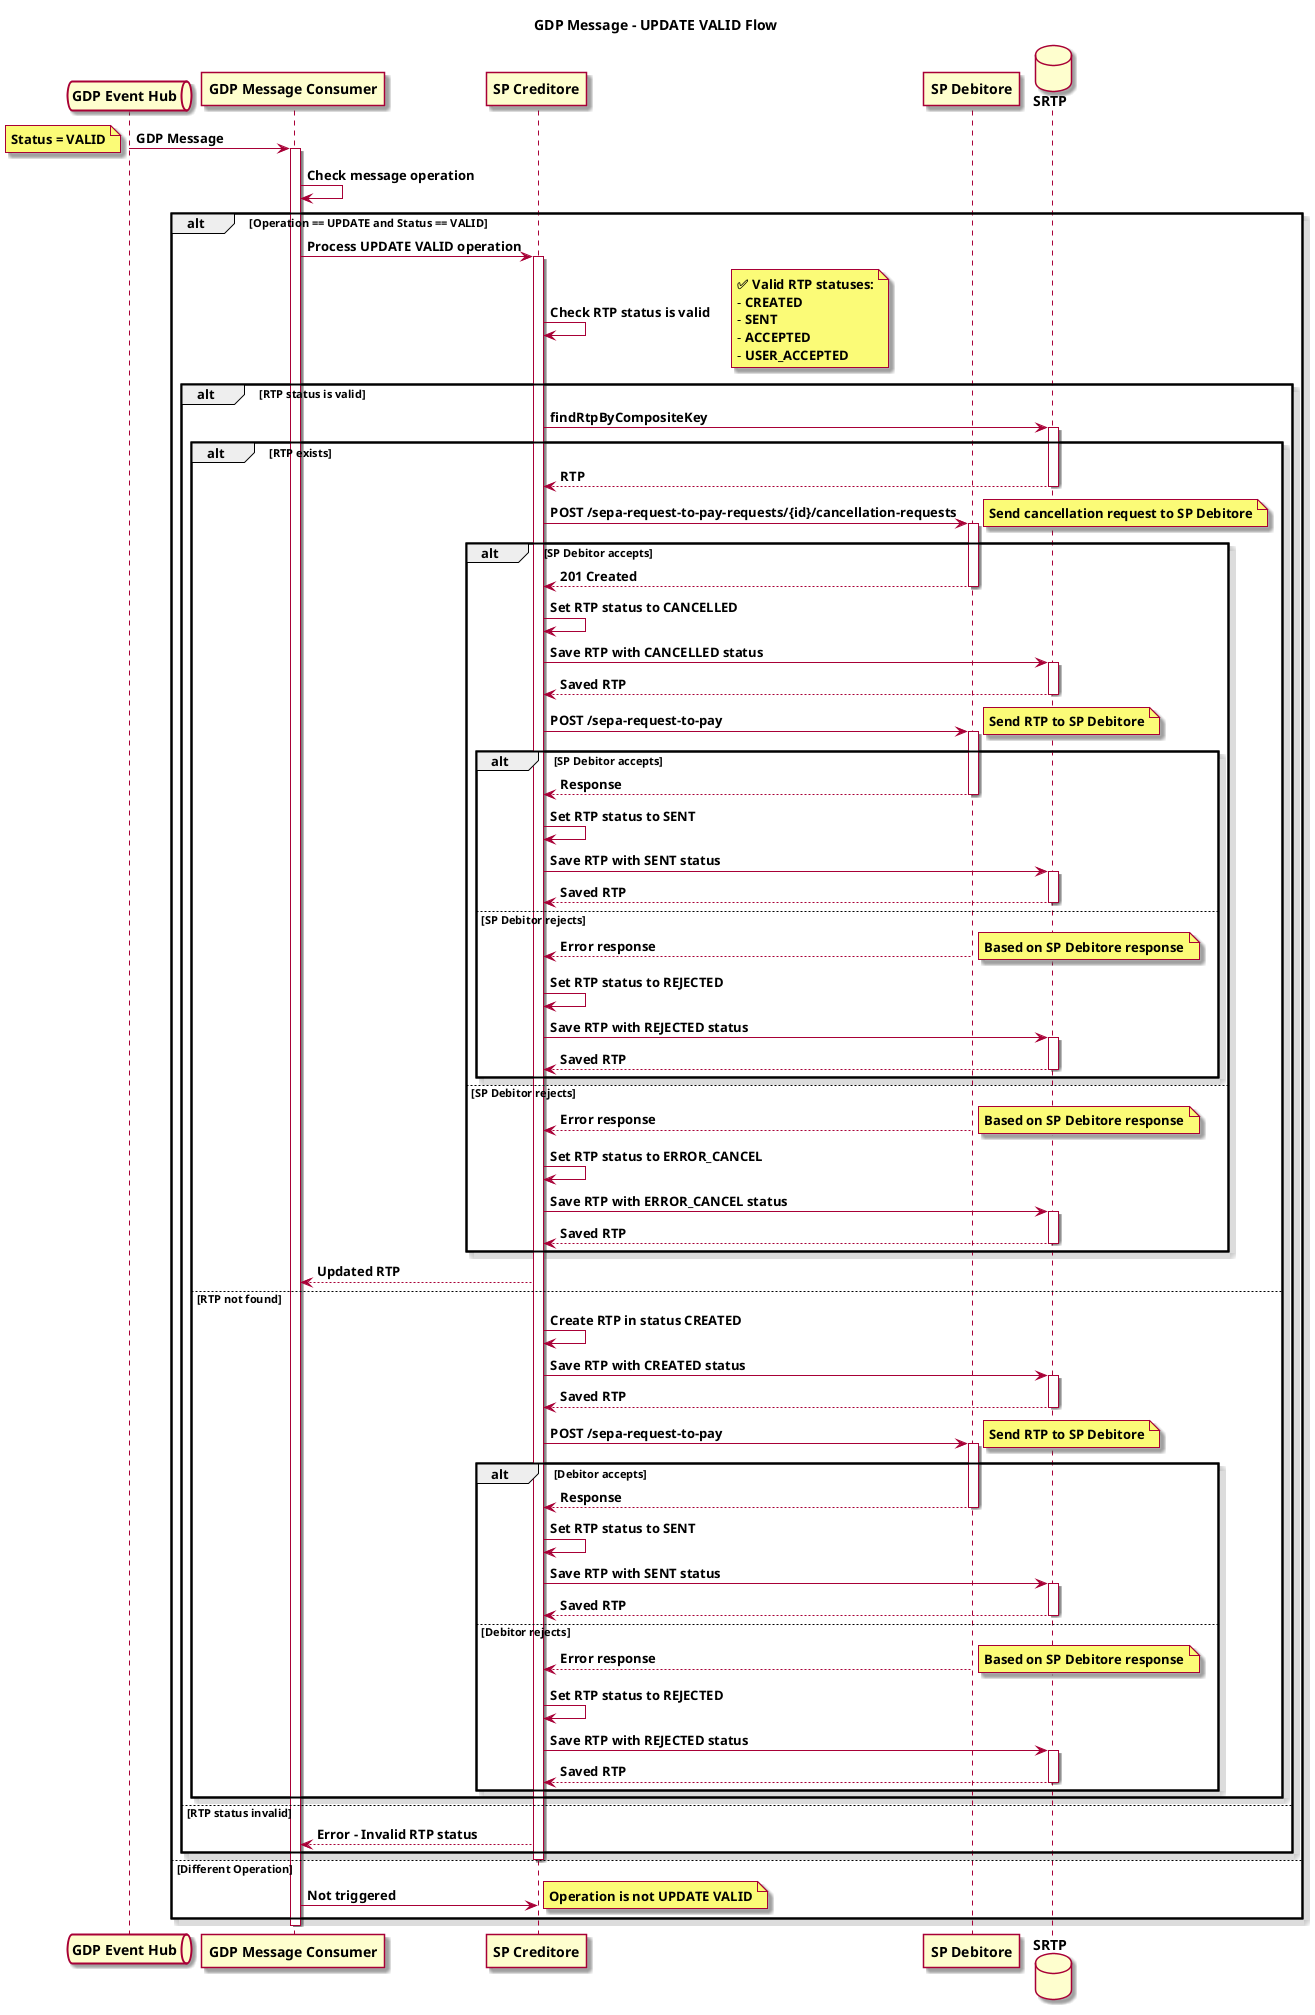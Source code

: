 @startuml
skin rose
title **GDP Message – UPDATE VALID Flow**

queue "**GDP Event Hub**" as Queue
participant "**GDP Message Consumer**" as Consumer
participant "**SP Creditore**" as SPC
participant "**SP Debitore**" as SPD
database "**SRTP**" as SRTP

Queue -> Consumer: **GDP Message**
note left: **Status = VALID**

activate Consumer
Consumer -> Consumer: **Check message operation**

alt **Operation == UPDATE and Status == VALID**
  Consumer -> SPC: **Process UPDATE VALID operation**
  activate SPC

  SPC -> SPC: **Check RTP status is valid**
  note right
    **✅ Valid RTP statuses:**
    - **CREATED**
    - **SENT**
    - **ACCEPTED**
    - **USER_ACCEPTED**
  end note

  alt **RTP status is valid**
    SPC -> SRTP: **findRtpByCompositeKey**
    activate SRTP

    alt **RTP exists**
      SRTP --> SPC: **RTP**
      deactivate SRTP

      SPC -> SPD: **POST /sepa-request-to-pay-requests/{id}/cancellation-requests**
      note right: **Send cancellation request to SP Debitore**
      activate SPD

      alt **SP Debitor accepts**
        SPD --> SPC: **201 Created**
        deactivate SPD

        SPC -> SPC: **Set RTP status to CANCELLED**

        SPC -> SRTP: **Save RTP with CANCELLED status**
        activate SRTP
        SRTP --> SPC: **Saved RTP**
        deactivate SRTP

        SPC -> SPD: **POST /sepa-request-to-pay**
        note right: **Send RTP to SP Debitore**
        activate SPD

        alt **SP Debitor accepts**
          SPD --> SPC: **Response**
          deactivate SPD

          SPC -> SPC: **Set RTP status to SENT**

          SPC -> SRTP: **Save RTP with SENT status**
          activate SRTP
          SRTP --> SPC: **Saved RTP**
          deactivate SRTP

        else **SP Debitor rejects**
          SPD --> SPC: **Error response**
          deactivate SPD
          note right: **Based on SP Debitore response**

          SPC -> SPC: **Set RTP status to REJECTED**

          SPC -> SRTP: **Save RTP with REJECTED status**
          activate SRTP
          SRTP --> SPC: **Saved RTP**
          deactivate SRTP
        end

      else **SP Debitor rejects**
        SPD --> SPC: **Error response**
        deactivate SPD
        note right: **Based on SP Debitore response**

        SPC -> SPC: **Set RTP status to ERROR_CANCEL**

        SPC -> SRTP: **Save RTP with ERROR_CANCEL status**
        activate SRTP
        SRTP --> SPC: **Saved RTP**
        deactivate SRTP
      end

      SPC --> Consumer: **Updated RTP**

    else **RTP not found**
      deactivate SRTP

      SPC -> SPC: **Create RTP in status CREATED**

      SPC -> SRTP: **Save RTP with CREATED status**
      activate SRTP
      SRTP --> SPC: **Saved RTP**
      deactivate SRTP

      SPC -> SPD: **POST /sepa-request-to-pay**
      note right: **Send RTP to SP Debitore**
      activate SPD

      alt **Debitor accepts**
        SPD --> SPC: **Response**
        deactivate SPD

        SPC -> SPC: **Set RTP status to SENT**

        SPC -> SRTP: **Save RTP with SENT status**
        activate SRTP
        SRTP --> SPC: **Saved RTP**
        deactivate SRTP

      else **Debitor rejects**
        SPD --> SPC: **Error response**
        deactivate SPD
        note right: **Based on SP Debitore response**

        SPC -> SPC: **Set RTP status to REJECTED**

        SPC -> SRTP: **Save RTP with REJECTED status**
        activate SRTP
        SRTP --> SPC: **Saved RTP**
        deactivate SRTP
      end
    end

  else **RTP status invalid**
    SPC --> Consumer: **Error – Invalid RTP status**
  end
  deactivate SPC

else **Different Operation**
  Consumer -> SPC: **Not triggered**
  note right: **Operation is not UPDATE VALID**
end

deactivate Consumer
@enduml
